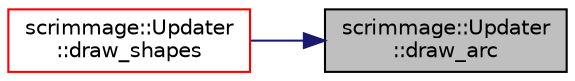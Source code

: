 digraph "scrimmage::Updater::draw_arc"
{
 // LATEX_PDF_SIZE
  edge [fontname="Helvetica",fontsize="10",labelfontname="Helvetica",labelfontsize="10"];
  node [fontname="Helvetica",fontsize="10",shape=record];
  rankdir="RL";
  Node1 [label="scrimmage::Updater\l::draw_arc",height=0.2,width=0.4,color="black", fillcolor="grey75", style="filled", fontcolor="black",tooltip=" "];
  Node1 -> Node2 [dir="back",color="midnightblue",fontsize="10",style="solid",fontname="Helvetica"];
  Node2 [label="scrimmage::Updater\l::draw_shapes",height=0.2,width=0.4,color="red", fillcolor="white", style="filled",URL="$classscrimmage_1_1Updater.html#af33bfe5555a68437543449d7b774513b",tooltip=" "];
}

